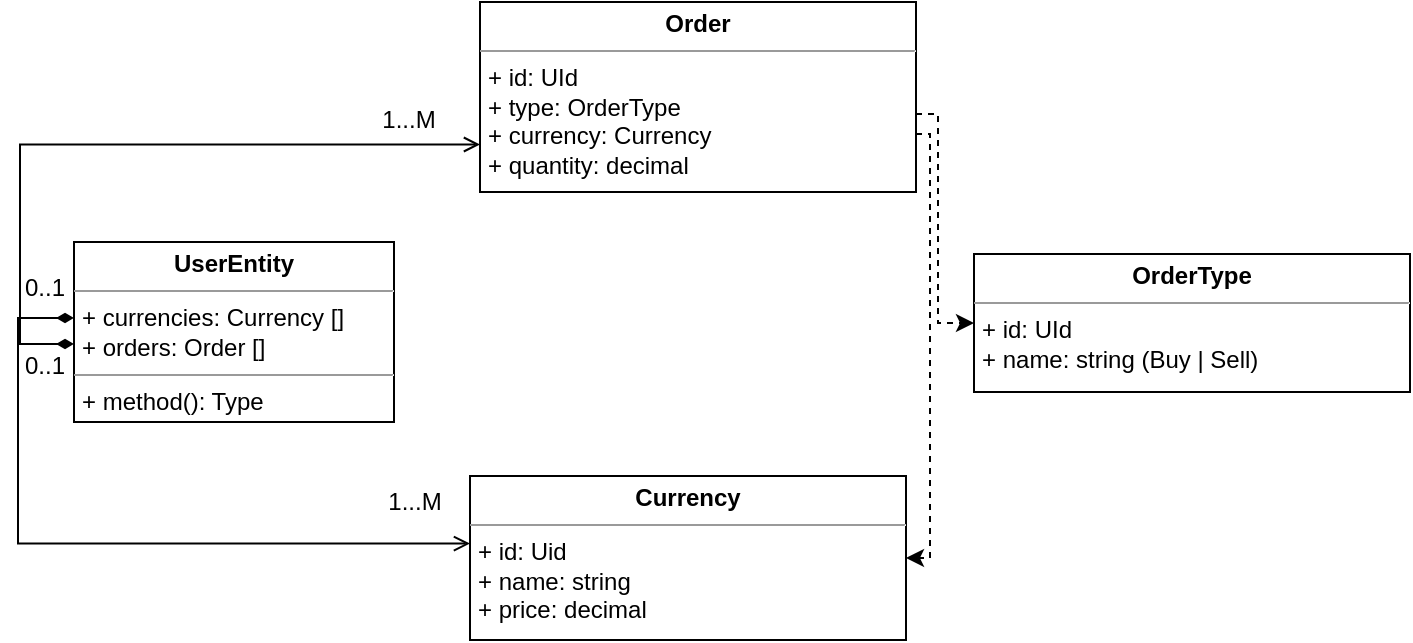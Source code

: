 <mxfile version="20.3.0" type="device"><diagram id="APi3mv8XirE5krSUIWTo" name="Page-1"><mxGraphModel dx="1038" dy="641" grid="0" gridSize="10" guides="1" tooltips="1" connect="1" arrows="1" fold="1" page="0" pageScale="1" pageWidth="850" pageHeight="1100" math="0" shadow="0"><root><mxCell id="0"/><mxCell id="1" parent="0"/><mxCell id="cA4KUt8loI8gaRH6vtC3-9" style="edgeStyle=orthogonalEdgeStyle;rounded=0;orthogonalLoop=1;jettySize=auto;html=1;entryX=0;entryY=0.412;entryDx=0;entryDy=0;entryPerimeter=0;startArrow=diamondThin;startFill=1;endArrow=open;endFill=0;" edge="1" parent="1" source="cA4KUt8loI8gaRH6vtC3-1" target="cA4KUt8loI8gaRH6vtC3-4"><mxGeometry relative="1" as="geometry"><Array as="points"><mxPoint x="208" y="312"/><mxPoint x="208" y="425"/></Array></mxGeometry></mxCell><mxCell id="cA4KUt8loI8gaRH6vtC3-10" style="edgeStyle=orthogonalEdgeStyle;rounded=0;orthogonalLoop=1;jettySize=auto;html=1;entryX=0;entryY=0.75;entryDx=0;entryDy=0;startArrow=diamondThin;startFill=1;endArrow=open;endFill=0;" edge="1" parent="1" source="cA4KUt8loI8gaRH6vtC3-1" target="cA4KUt8loI8gaRH6vtC3-2"><mxGeometry relative="1" as="geometry"><Array as="points"><mxPoint x="209" y="325"/><mxPoint x="209" y="225"/></Array></mxGeometry></mxCell><mxCell id="cA4KUt8loI8gaRH6vtC3-1" value="&lt;p style=&quot;margin:0px;margin-top:4px;text-align:center;&quot;&gt;&lt;b&gt;UserEntity&lt;/b&gt;&lt;/p&gt;&lt;hr size=&quot;1&quot;&gt;&lt;p style=&quot;margin:0px;margin-left:4px;&quot;&gt;+ currencies: Currency []&lt;/p&gt;&lt;p style=&quot;margin:0px;margin-left:4px;&quot;&gt;+ orders: Order []&lt;/p&gt;&lt;hr size=&quot;1&quot;&gt;&lt;p style=&quot;margin:0px;margin-left:4px;&quot;&gt;+ method(): Type&lt;/p&gt;" style="verticalAlign=top;align=left;overflow=fill;fontSize=12;fontFamily=Helvetica;html=1;" vertex="1" parent="1"><mxGeometry x="236" y="274" width="160" height="90" as="geometry"/></mxCell><mxCell id="cA4KUt8loI8gaRH6vtC3-6" style="edgeStyle=orthogonalEdgeStyle;rounded=0;orthogonalLoop=1;jettySize=auto;html=1;entryX=0;entryY=0.5;entryDx=0;entryDy=0;dashed=1;" edge="1" parent="1" source="cA4KUt8loI8gaRH6vtC3-2" target="cA4KUt8loI8gaRH6vtC3-3"><mxGeometry relative="1" as="geometry"><Array as="points"><mxPoint x="668" y="210"/><mxPoint x="668" y="315"/></Array></mxGeometry></mxCell><mxCell id="cA4KUt8loI8gaRH6vtC3-7" style="edgeStyle=orthogonalEdgeStyle;rounded=0;orthogonalLoop=1;jettySize=auto;html=1;entryX=1;entryY=0.5;entryDx=0;entryDy=0;dashed=1;" edge="1" parent="1" source="cA4KUt8loI8gaRH6vtC3-2" target="cA4KUt8loI8gaRH6vtC3-4"><mxGeometry relative="1" as="geometry"><Array as="points"><mxPoint x="664" y="220"/><mxPoint x="664" y="432"/></Array></mxGeometry></mxCell><mxCell id="cA4KUt8loI8gaRH6vtC3-2" value="&lt;p style=&quot;margin:0px;margin-top:4px;text-align:center;&quot;&gt;&lt;b&gt;Order&lt;/b&gt;&lt;/p&gt;&lt;hr size=&quot;1&quot;&gt;&lt;p style=&quot;margin:0px;margin-left:4px;&quot;&gt;+ id: UId&lt;/p&gt;&lt;p style=&quot;margin:0px;margin-left:4px;&quot;&gt;+ type: OrderType&lt;/p&gt;&lt;p style=&quot;margin:0px;margin-left:4px;&quot;&gt;+ currency: Currency&lt;/p&gt;&lt;p style=&quot;margin:0px;margin-left:4px;&quot;&gt;+ quantity: decimal&lt;/p&gt;&lt;p style=&quot;margin:0px;margin-left:4px;&quot;&gt;&lt;br&gt;&lt;/p&gt;&lt;hr size=&quot;1&quot;&gt;&lt;p style=&quot;margin:0px;margin-left:4px;&quot;&gt;+ method(): Type&lt;/p&gt;" style="verticalAlign=top;align=left;overflow=fill;fontSize=12;fontFamily=Helvetica;html=1;" vertex="1" parent="1"><mxGeometry x="439" y="154" width="218" height="95" as="geometry"/></mxCell><mxCell id="cA4KUt8loI8gaRH6vtC3-3" value="&lt;p style=&quot;margin:0px;margin-top:4px;text-align:center;&quot;&gt;&lt;b&gt;OrderType&lt;/b&gt;&lt;/p&gt;&lt;hr size=&quot;1&quot;&gt;&lt;p style=&quot;margin:0px;margin-left:4px;&quot;&gt;+ id: UId&lt;/p&gt;&lt;p style=&quot;margin:0px;margin-left:4px;&quot;&gt;+ name: string (Buy | Sell)&lt;/p&gt;" style="verticalAlign=top;align=left;overflow=fill;fontSize=12;fontFamily=Helvetica;html=1;" vertex="1" parent="1"><mxGeometry x="686" y="280" width="218" height="69" as="geometry"/></mxCell><mxCell id="cA4KUt8loI8gaRH6vtC3-4" value="&lt;p style=&quot;margin:0px;margin-top:4px;text-align:center;&quot;&gt;&lt;b&gt;Currency&lt;/b&gt;&lt;/p&gt;&lt;hr size=&quot;1&quot;&gt;&lt;p style=&quot;margin:0px;margin-left:4px;&quot;&gt;+ id: Uid&lt;/p&gt;&lt;p style=&quot;margin:0px;margin-left:4px;&quot;&gt;+ name: string&lt;/p&gt;&lt;p style=&quot;margin:0px;margin-left:4px;&quot;&gt;+ price: decimal&lt;/p&gt;" style="verticalAlign=top;align=left;overflow=fill;fontSize=12;fontFamily=Helvetica;html=1;" vertex="1" parent="1"><mxGeometry x="434" y="391" width="218" height="82" as="geometry"/></mxCell><mxCell id="cA4KUt8loI8gaRH6vtC3-11" value="1...M" style="text;html=1;align=center;verticalAlign=middle;resizable=0;points=[];autosize=1;strokeColor=none;fillColor=none;" vertex="1" parent="1"><mxGeometry x="380" y="200" width="45" height="26" as="geometry"/></mxCell><mxCell id="cA4KUt8loI8gaRH6vtC3-12" value="1...M" style="text;html=1;align=center;verticalAlign=middle;resizable=0;points=[];autosize=1;strokeColor=none;fillColor=none;" vertex="1" parent="1"><mxGeometry x="383" y="391" width="45" height="26" as="geometry"/></mxCell><mxCell id="cA4KUt8loI8gaRH6vtC3-13" value="0..1" style="text;html=1;align=center;verticalAlign=middle;resizable=0;points=[];autosize=1;strokeColor=none;fillColor=none;" vertex="1" parent="1"><mxGeometry x="202" y="323" width="38" height="26" as="geometry"/></mxCell><mxCell id="cA4KUt8loI8gaRH6vtC3-14" value="0..1" style="text;html=1;align=center;verticalAlign=middle;resizable=0;points=[];autosize=1;strokeColor=none;fillColor=none;" vertex="1" parent="1"><mxGeometry x="202" y="284" width="38" height="26" as="geometry"/></mxCell></root></mxGraphModel></diagram></mxfile>